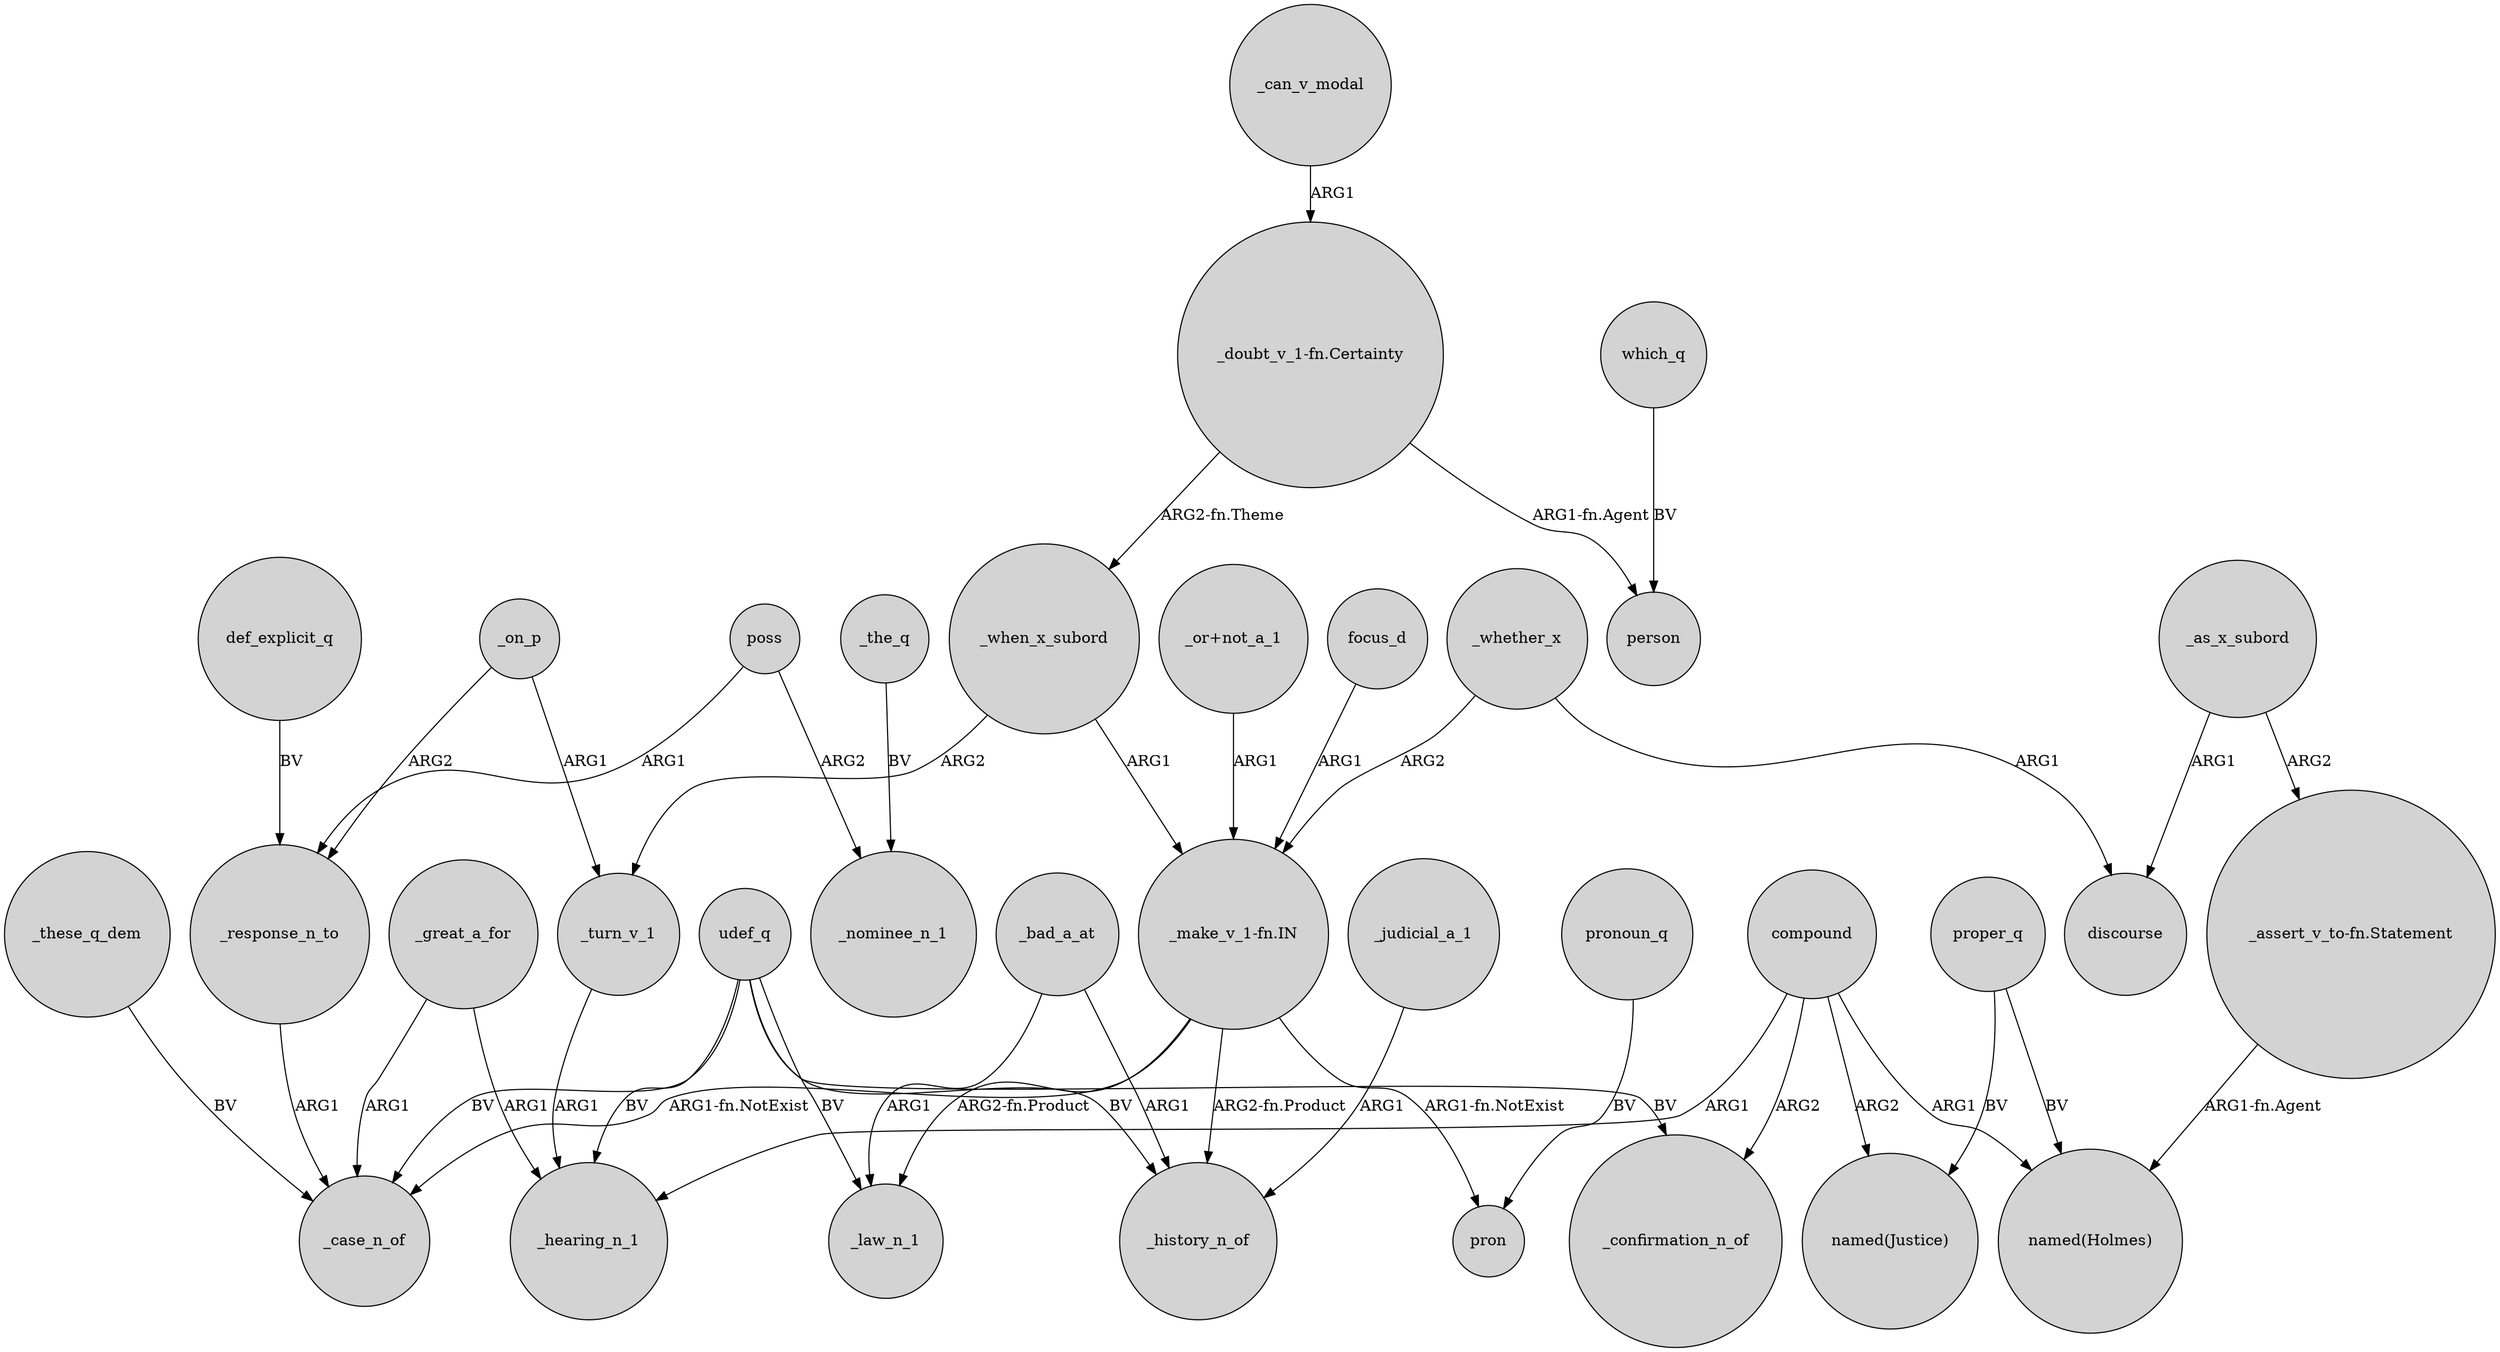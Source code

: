 digraph {
	node [shape=circle style=filled]
	_these_q_dem -> _case_n_of [label=BV]
	proper_q -> "named(Holmes)" [label=BV]
	_can_v_modal -> "_doubt_v_1-fn.Certainty" [label=ARG1]
	udef_q -> _hearing_n_1 [label=BV]
	poss -> _response_n_to [label=ARG1]
	poss -> _nominee_n_1 [label=ARG2]
	"_make_v_1-fn.IN" -> _history_n_of [label="ARG2-fn.Product"]
	_bad_a_at -> _history_n_of [label=ARG1]
	"_or+not_a_1" -> "_make_v_1-fn.IN" [label=ARG1]
	udef_q -> _history_n_of [label=BV]
	"_make_v_1-fn.IN" -> pron [label="ARG1-fn.NotExist"]
	_as_x_subord -> "_assert_v_to-fn.Statement" [label=ARG2]
	_whether_x -> "_make_v_1-fn.IN" [label=ARG2]
	focus_d -> "_make_v_1-fn.IN" [label=ARG1]
	_when_x_subord -> _turn_v_1 [label=ARG2]
	compound -> _hearing_n_1 [label=ARG1]
	udef_q -> _law_n_1 [label=BV]
	"_assert_v_to-fn.Statement" -> "named(Holmes)" [label="ARG1-fn.Agent"]
	"_doubt_v_1-fn.Certainty" -> person [label="ARG1-fn.Agent"]
	compound -> _confirmation_n_of [label=ARG2]
	_when_x_subord -> "_make_v_1-fn.IN" [label=ARG1]
	"_doubt_v_1-fn.Certainty" -> _when_x_subord [label="ARG2-fn.Theme"]
	pronoun_q -> pron [label=BV]
	which_q -> person [label=BV]
	_judicial_a_1 -> _history_n_of [label=ARG1]
	_on_p -> _turn_v_1 [label=ARG1]
	def_explicit_q -> _response_n_to [label=BV]
	proper_q -> "named(Justice)" [label=BV]
	compound -> "named(Justice)" [label=ARG2]
	_whether_x -> discourse [label=ARG1]
	_turn_v_1 -> _hearing_n_1 [label=ARG1]
	_great_a_for -> _case_n_of [label=ARG1]
	_great_a_for -> _hearing_n_1 [label=ARG1]
	"_make_v_1-fn.IN" -> _law_n_1 [label="ARG2-fn.Product"]
	_bad_a_at -> _law_n_1 [label=ARG1]
	_on_p -> _response_n_to [label=ARG2]
	udef_q -> _confirmation_n_of [label=BV]
	_as_x_subord -> discourse [label=ARG1]
	udef_q -> _case_n_of [label=BV]
	"_make_v_1-fn.IN" -> _case_n_of [label="ARG1-fn.NotExist"]
	compound -> "named(Holmes)" [label=ARG1]
	_response_n_to -> _case_n_of [label=ARG1]
	_the_q -> _nominee_n_1 [label=BV]
}
